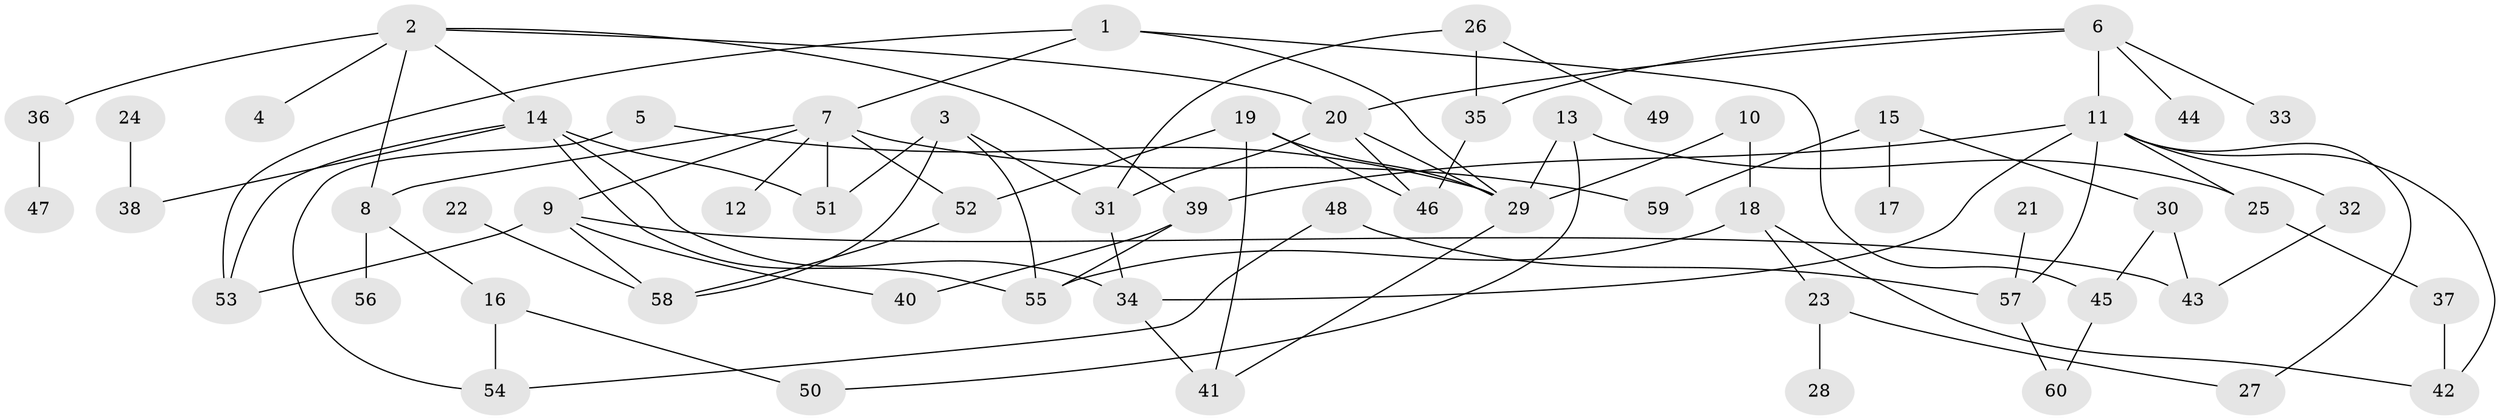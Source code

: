 // original degree distribution, {8: 0.008333333333333333, 5: 0.075, 4: 0.13333333333333333, 9: 0.008333333333333333, 3: 0.2, 2: 0.24166666666666667, 7: 0.008333333333333333, 1: 0.325}
// Generated by graph-tools (version 1.1) at 2025/00/03/09/25 03:00:56]
// undirected, 60 vertices, 90 edges
graph export_dot {
graph [start="1"]
  node [color=gray90,style=filled];
  1;
  2;
  3;
  4;
  5;
  6;
  7;
  8;
  9;
  10;
  11;
  12;
  13;
  14;
  15;
  16;
  17;
  18;
  19;
  20;
  21;
  22;
  23;
  24;
  25;
  26;
  27;
  28;
  29;
  30;
  31;
  32;
  33;
  34;
  35;
  36;
  37;
  38;
  39;
  40;
  41;
  42;
  43;
  44;
  45;
  46;
  47;
  48;
  49;
  50;
  51;
  52;
  53;
  54;
  55;
  56;
  57;
  58;
  59;
  60;
  1 -- 7 [weight=1.0];
  1 -- 29 [weight=1.0];
  1 -- 45 [weight=1.0];
  1 -- 53 [weight=1.0];
  2 -- 4 [weight=1.0];
  2 -- 8 [weight=1.0];
  2 -- 14 [weight=1.0];
  2 -- 20 [weight=1.0];
  2 -- 36 [weight=1.0];
  2 -- 39 [weight=1.0];
  3 -- 31 [weight=1.0];
  3 -- 51 [weight=1.0];
  3 -- 55 [weight=1.0];
  3 -- 58 [weight=1.0];
  5 -- 29 [weight=1.0];
  5 -- 54 [weight=1.0];
  6 -- 11 [weight=1.0];
  6 -- 20 [weight=1.0];
  6 -- 33 [weight=1.0];
  6 -- 35 [weight=1.0];
  6 -- 44 [weight=1.0];
  7 -- 8 [weight=1.0];
  7 -- 9 [weight=1.0];
  7 -- 12 [weight=1.0];
  7 -- 51 [weight=1.0];
  7 -- 52 [weight=1.0];
  7 -- 59 [weight=1.0];
  8 -- 16 [weight=1.0];
  8 -- 56 [weight=1.0];
  9 -- 40 [weight=1.0];
  9 -- 43 [weight=1.0];
  9 -- 53 [weight=1.0];
  9 -- 58 [weight=1.0];
  10 -- 18 [weight=1.0];
  10 -- 29 [weight=1.0];
  11 -- 25 [weight=1.0];
  11 -- 27 [weight=1.0];
  11 -- 32 [weight=1.0];
  11 -- 34 [weight=1.0];
  11 -- 39 [weight=1.0];
  11 -- 42 [weight=1.0];
  11 -- 57 [weight=1.0];
  13 -- 25 [weight=1.0];
  13 -- 29 [weight=1.0];
  13 -- 50 [weight=1.0];
  14 -- 34 [weight=1.0];
  14 -- 38 [weight=1.0];
  14 -- 51 [weight=1.0];
  14 -- 53 [weight=1.0];
  14 -- 55 [weight=1.0];
  15 -- 17 [weight=1.0];
  15 -- 30 [weight=1.0];
  15 -- 59 [weight=1.0];
  16 -- 50 [weight=1.0];
  16 -- 54 [weight=1.0];
  18 -- 23 [weight=1.0];
  18 -- 42 [weight=1.0];
  18 -- 55 [weight=1.0];
  19 -- 29 [weight=1.0];
  19 -- 41 [weight=1.0];
  19 -- 46 [weight=1.0];
  19 -- 52 [weight=1.0];
  20 -- 29 [weight=1.0];
  20 -- 31 [weight=1.0];
  20 -- 46 [weight=1.0];
  21 -- 57 [weight=1.0];
  22 -- 58 [weight=1.0];
  23 -- 27 [weight=1.0];
  23 -- 28 [weight=1.0];
  24 -- 38 [weight=1.0];
  25 -- 37 [weight=1.0];
  26 -- 31 [weight=1.0];
  26 -- 35 [weight=1.0];
  26 -- 49 [weight=1.0];
  29 -- 41 [weight=1.0];
  30 -- 43 [weight=1.0];
  30 -- 45 [weight=1.0];
  31 -- 34 [weight=1.0];
  32 -- 43 [weight=1.0];
  34 -- 41 [weight=2.0];
  35 -- 46 [weight=1.0];
  36 -- 47 [weight=1.0];
  37 -- 42 [weight=1.0];
  39 -- 40 [weight=1.0];
  39 -- 55 [weight=1.0];
  45 -- 60 [weight=1.0];
  48 -- 54 [weight=1.0];
  48 -- 57 [weight=1.0];
  52 -- 58 [weight=1.0];
  57 -- 60 [weight=1.0];
}
